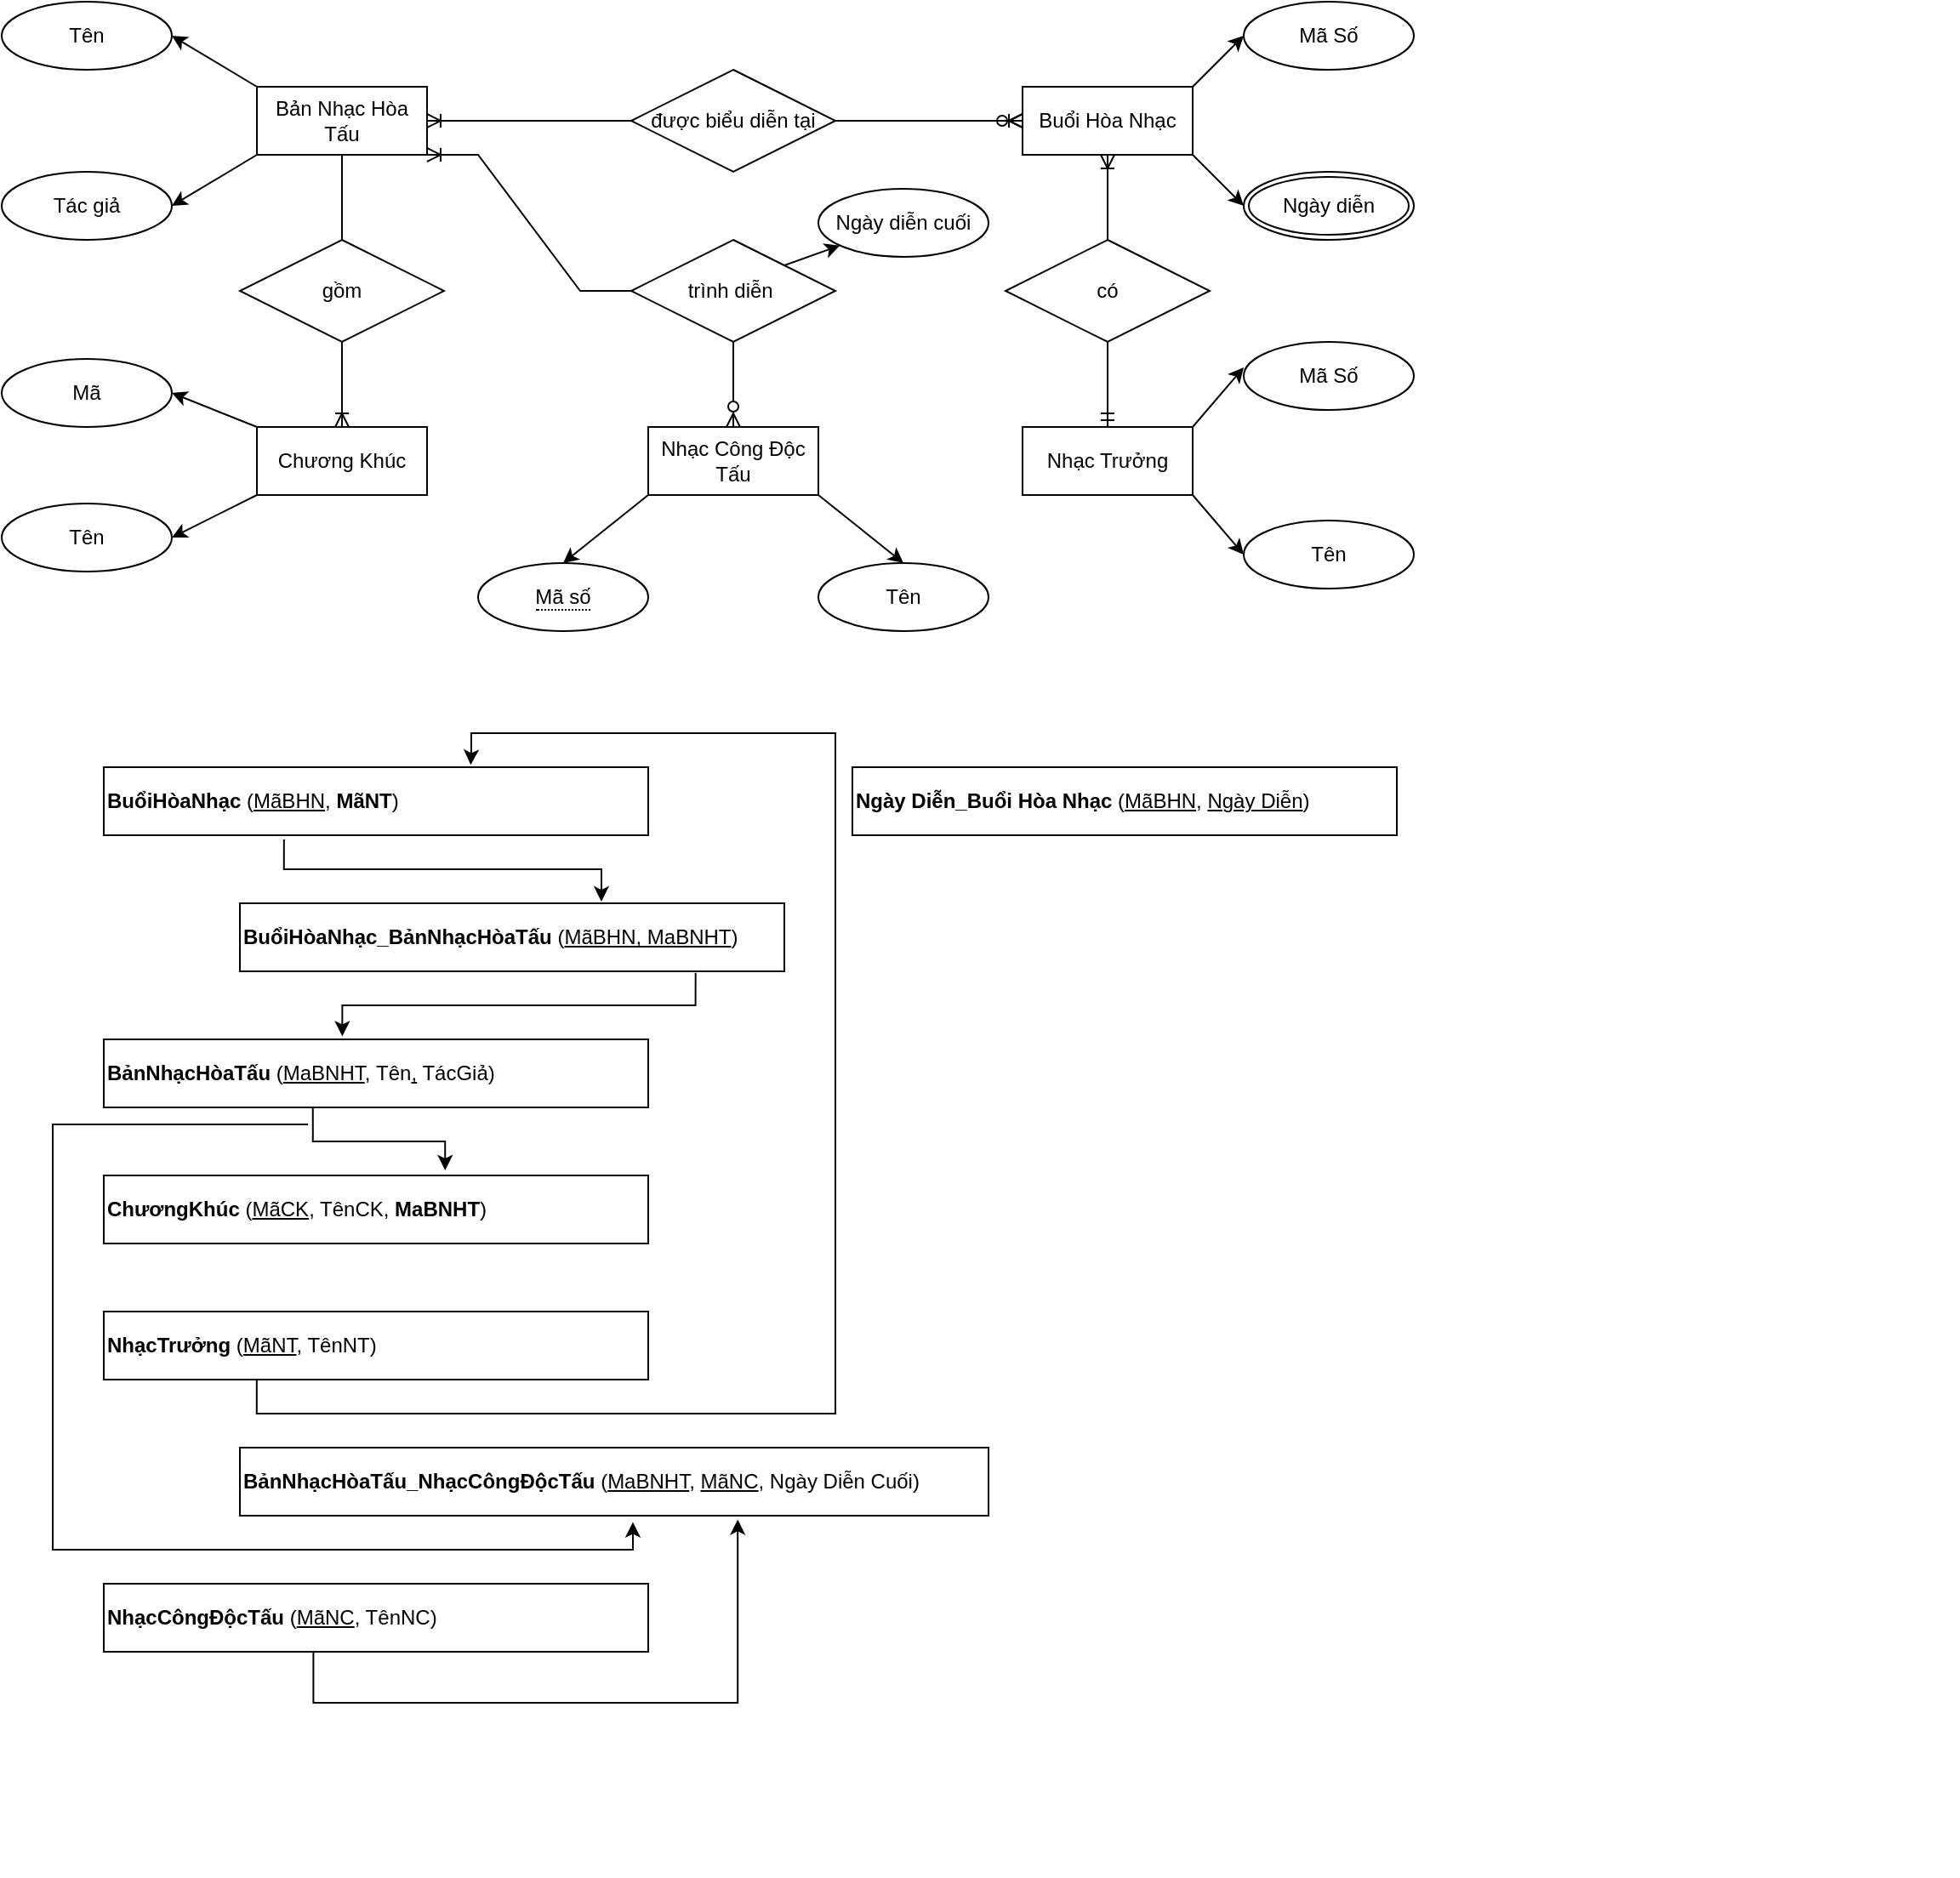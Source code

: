 <mxfile version="15.6.3" type="google"><diagram id="R2lEEEUBdFMjLlhIrx00" name="Page-1"><mxGraphModel dx="215" dy="476" grid="1" gridSize="10" guides="1" tooltips="1" connect="1" arrows="1" fold="1" page="1" pageScale="1" pageWidth="850" pageHeight="1100" math="0" shadow="0" extFonts="Permanent Marker^https://fonts.googleapis.com/css?family=Permanent+Marker"><root><mxCell id="0"/><mxCell id="1" parent="0"/><mxCell id="kGrui2-U8g24RA2AuYWm-1" value="Bản Nhạc Hòa Tấu" style="whiteSpace=wrap;html=1;align=center;" parent="1" vertex="1"><mxGeometry x="1010" y="80" width="100" height="40" as="geometry"/></mxCell><mxCell id="kGrui2-U8g24RA2AuYWm-12" value="" style="edgeStyle=orthogonalEdgeStyle;rounded=0;orthogonalLoop=1;jettySize=auto;html=1;startArrow=ERoneToMany;startFill=0;endArrow=none;endFill=0;" parent="1" source="kGrui2-U8g24RA2AuYWm-2" target="kGrui2-U8g24RA2AuYWm-9" edge="1"><mxGeometry relative="1" as="geometry"/></mxCell><mxCell id="kGrui2-U8g24RA2AuYWm-2" value="Buổi Hòa Nhạc" style="whiteSpace=wrap;html=1;align=center;" parent="1" vertex="1"><mxGeometry x="1460" y="80" width="100" height="40" as="geometry"/></mxCell><mxCell id="kGrui2-U8g24RA2AuYWm-3" value="Chương Khúc" style="whiteSpace=wrap;html=1;align=center;" parent="1" vertex="1"><mxGeometry x="1010" y="280" width="100" height="40" as="geometry"/></mxCell><mxCell id="kGrui2-U8g24RA2AuYWm-4" value="Nhạc Trưởng" style="whiteSpace=wrap;html=1;align=center;" parent="1" vertex="1"><mxGeometry x="1460" y="280" width="100" height="40" as="geometry"/></mxCell><mxCell id="kGrui2-U8g24RA2AuYWm-7" value="Nhạc Công Độc Tấu" style="whiteSpace=wrap;html=1;align=center;" parent="1" vertex="1"><mxGeometry x="1240" y="280" width="100" height="40" as="geometry"/></mxCell><mxCell id="kGrui2-U8g24RA2AuYWm-9" value="được biểu diễn tại" style="shape=rhombus;perimeter=rhombusPerimeter;whiteSpace=wrap;html=1;align=center;" parent="1" vertex="1"><mxGeometry x="1230" y="70" width="120" height="60" as="geometry"/></mxCell><mxCell id="kGrui2-U8g24RA2AuYWm-10" value="" style="edgeStyle=entityRelationEdgeStyle;fontSize=12;html=1;endArrow=ERzeroToMany;rounded=0;entryX=0;entryY=0.5;entryDx=0;entryDy=0;exitX=1;exitY=0.5;exitDx=0;exitDy=0;endFill=0;" parent="1" source="kGrui2-U8g24RA2AuYWm-9" target="kGrui2-U8g24RA2AuYWm-2" edge="1"><mxGeometry width="100" height="100" relative="1" as="geometry"><mxPoint x="1240" y="230" as="sourcePoint"/><mxPoint x="1340" y="130" as="targetPoint"/></mxGeometry></mxCell><mxCell id="kGrui2-U8g24RA2AuYWm-11" value="" style="edgeStyle=entityRelationEdgeStyle;fontSize=12;html=1;endArrow=none;rounded=0;exitX=1;exitY=0.5;exitDx=0;exitDy=0;startArrow=ERoneToMany;startFill=0;endFill=0;" parent="1" source="kGrui2-U8g24RA2AuYWm-1" edge="1"><mxGeometry width="100" height="100" relative="1" as="geometry"><mxPoint x="1120" y="99.76" as="sourcePoint"/><mxPoint x="1230" y="100" as="targetPoint"/></mxGeometry></mxCell><mxCell id="BkYZ4ThuzIH0q0RzIcfo-1" value="Mã Số" style="ellipse;whiteSpace=wrap;html=1;align=center;" parent="1" vertex="1"><mxGeometry x="1590" y="30" width="100" height="40" as="geometry"/></mxCell><mxCell id="BkYZ4ThuzIH0q0RzIcfo-2" value="" style="endArrow=classic;html=1;rounded=0;entryX=0;entryY=0.5;entryDx=0;entryDy=0;exitX=1;exitY=0;exitDx=0;exitDy=0;endFill=1;" parent="1" source="kGrui2-U8g24RA2AuYWm-2" target="BkYZ4ThuzIH0q0RzIcfo-1" edge="1"><mxGeometry relative="1" as="geometry"><mxPoint x="1390" y="140" as="sourcePoint"/><mxPoint x="1550" y="140" as="targetPoint"/></mxGeometry></mxCell><mxCell id="BkYZ4ThuzIH0q0RzIcfo-5" value="" style="endArrow=classic;html=1;rounded=0;entryX=0;entryY=0.5;entryDx=0;entryDy=0;exitX=1;exitY=1;exitDx=0;exitDy=0;endFill=1;" parent="1" source="kGrui2-U8g24RA2AuYWm-2" target="BkYZ4ThuzIH0q0RzIcfo-6" edge="1"><mxGeometry relative="1" as="geometry"><mxPoint x="1570" y="90" as="sourcePoint"/><mxPoint x="1590.0" y="160" as="targetPoint"/></mxGeometry></mxCell><mxCell id="BkYZ4ThuzIH0q0RzIcfo-6" value="Ngày diễn" style="ellipse;shape=doubleEllipse;margin=3;whiteSpace=wrap;html=1;align=center;" parent="1" vertex="1"><mxGeometry x="1590" y="130" width="100" height="40" as="geometry"/></mxCell><mxCell id="BkYZ4ThuzIH0q0RzIcfo-7" value="Tên" style="ellipse;whiteSpace=wrap;html=1;align=center;" parent="1" vertex="1"><mxGeometry x="860" y="30" width="100" height="40" as="geometry"/></mxCell><mxCell id="BkYZ4ThuzIH0q0RzIcfo-8" value="" style="endArrow=none;html=1;rounded=0;exitX=1;exitY=0.5;exitDx=0;exitDy=0;entryX=0;entryY=0;entryDx=0;entryDy=0;startArrow=classic;startFill=1;" parent="1" source="BkYZ4ThuzIH0q0RzIcfo-7" target="kGrui2-U8g24RA2AuYWm-1" edge="1"><mxGeometry relative="1" as="geometry"><mxPoint x="980" y="130" as="sourcePoint"/><mxPoint x="1140" y="130" as="targetPoint"/></mxGeometry></mxCell><mxCell id="BkYZ4ThuzIH0q0RzIcfo-9" value="Tác giả" style="ellipse;whiteSpace=wrap;html=1;align=center;" parent="1" vertex="1"><mxGeometry x="860" y="130" width="100" height="40" as="geometry"/></mxCell><mxCell id="BkYZ4ThuzIH0q0RzIcfo-10" value="" style="endArrow=none;html=1;rounded=0;exitX=1;exitY=0.5;exitDx=0;exitDy=0;entryX=0;entryY=1;entryDx=0;entryDy=0;startArrow=classic;startFill=1;" parent="1" source="BkYZ4ThuzIH0q0RzIcfo-9" target="kGrui2-U8g24RA2AuYWm-1" edge="1"><mxGeometry relative="1" as="geometry"><mxPoint x="970" y="60" as="sourcePoint"/><mxPoint x="1020" y="90" as="targetPoint"/></mxGeometry></mxCell><mxCell id="BkYZ4ThuzIH0q0RzIcfo-11" value="gồm" style="shape=rhombus;perimeter=rhombusPerimeter;whiteSpace=wrap;html=1;align=center;" parent="1" vertex="1"><mxGeometry x="1000" y="170" width="120" height="60" as="geometry"/></mxCell><mxCell id="BkYZ4ThuzIH0q0RzIcfo-12" value="" style="endArrow=none;html=1;rounded=0;exitX=0.5;exitY=1;exitDx=0;exitDy=0;" parent="1" source="kGrui2-U8g24RA2AuYWm-1" target="BkYZ4ThuzIH0q0RzIcfo-11" edge="1"><mxGeometry relative="1" as="geometry"><mxPoint x="1060" y="200" as="sourcePoint"/><mxPoint x="1220" y="200" as="targetPoint"/></mxGeometry></mxCell><mxCell id="BkYZ4ThuzIH0q0RzIcfo-13" value="" style="endArrow=ERoneToMany;html=1;rounded=0;exitX=0.5;exitY=1;exitDx=0;exitDy=0;entryX=0.5;entryY=0;entryDx=0;entryDy=0;endFill=0;" parent="1" source="BkYZ4ThuzIH0q0RzIcfo-11" target="kGrui2-U8g24RA2AuYWm-3" edge="1"><mxGeometry relative="1" as="geometry"><mxPoint x="1070" y="130" as="sourcePoint"/><mxPoint x="1070" y="180" as="targetPoint"/></mxGeometry></mxCell><mxCell id="BkYZ4ThuzIH0q0RzIcfo-14" value="Mã" style="ellipse;whiteSpace=wrap;html=1;align=center;" parent="1" vertex="1"><mxGeometry x="860" y="240" width="100" height="40" as="geometry"/></mxCell><mxCell id="BkYZ4ThuzIH0q0RzIcfo-15" value="Tên" style="ellipse;whiteSpace=wrap;html=1;align=center;" parent="1" vertex="1"><mxGeometry x="860" y="325" width="100" height="40" as="geometry"/></mxCell><mxCell id="BkYZ4ThuzIH0q0RzIcfo-16" value="" style="endArrow=none;html=1;rounded=0;exitX=1;exitY=0.5;exitDx=0;exitDy=0;entryX=0;entryY=0;entryDx=0;entryDy=0;startArrow=classic;startFill=1;" parent="1" source="BkYZ4ThuzIH0q0RzIcfo-14" target="kGrui2-U8g24RA2AuYWm-3" edge="1"><mxGeometry relative="1" as="geometry"><mxPoint x="970" y="160" as="sourcePoint"/><mxPoint x="1020" y="130" as="targetPoint"/></mxGeometry></mxCell><mxCell id="BkYZ4ThuzIH0q0RzIcfo-17" value="" style="endArrow=none;html=1;rounded=0;exitX=1;exitY=0.5;exitDx=0;exitDy=0;startArrow=classic;startFill=1;" parent="1" source="BkYZ4ThuzIH0q0RzIcfo-15" edge="1"><mxGeometry relative="1" as="geometry"><mxPoint x="970" y="270" as="sourcePoint"/><mxPoint x="1010" y="320" as="targetPoint"/></mxGeometry></mxCell><mxCell id="BkYZ4ThuzIH0q0RzIcfo-18" value="có" style="shape=rhombus;perimeter=rhombusPerimeter;whiteSpace=wrap;html=1;align=center;" parent="1" vertex="1"><mxGeometry x="1450" y="170" width="120" height="60" as="geometry"/></mxCell><mxCell id="BkYZ4ThuzIH0q0RzIcfo-19" value="" style="endArrow=none;html=1;rounded=0;exitX=0.5;exitY=1;exitDx=0;exitDy=0;entryX=0.5;entryY=0;entryDx=0;entryDy=0;startArrow=ERoneToMany;startFill=0;" parent="1" source="kGrui2-U8g24RA2AuYWm-2" target="BkYZ4ThuzIH0q0RzIcfo-18" edge="1"><mxGeometry relative="1" as="geometry"><mxPoint x="1070" y="130" as="sourcePoint"/><mxPoint x="1070" y="180" as="targetPoint"/></mxGeometry></mxCell><mxCell id="BkYZ4ThuzIH0q0RzIcfo-20" value="" style="endArrow=ERmandOne;html=1;rounded=0;exitX=0.5;exitY=1;exitDx=0;exitDy=0;entryX=0.5;entryY=0;entryDx=0;entryDy=0;endFill=0;" parent="1" source="BkYZ4ThuzIH0q0RzIcfo-18" target="kGrui2-U8g24RA2AuYWm-4" edge="1"><mxGeometry relative="1" as="geometry"><mxPoint x="1480" y="230" as="sourcePoint"/><mxPoint x="1480" y="280" as="targetPoint"/></mxGeometry></mxCell><mxCell id="BkYZ4ThuzIH0q0RzIcfo-21" value="Mã Số" style="ellipse;whiteSpace=wrap;html=1;align=center;" parent="1" vertex="1"><mxGeometry x="1590" y="230" width="100" height="40" as="geometry"/></mxCell><mxCell id="BkYZ4ThuzIH0q0RzIcfo-22" value="Tên" style="ellipse;whiteSpace=wrap;html=1;align=center;" parent="1" vertex="1"><mxGeometry x="1590" y="335" width="100" height="40" as="geometry"/></mxCell><mxCell id="BkYZ4ThuzIH0q0RzIcfo-23" value="" style="endArrow=classic;html=1;rounded=0;entryX=0;entryY=0.5;entryDx=0;entryDy=0;exitX=1;exitY=0;exitDx=0;exitDy=0;endFill=1;" parent="1" source="kGrui2-U8g24RA2AuYWm-4" edge="1"><mxGeometry relative="1" as="geometry"><mxPoint x="1570" y="141" as="sourcePoint"/><mxPoint x="1590" y="245" as="targetPoint"/></mxGeometry></mxCell><mxCell id="BkYZ4ThuzIH0q0RzIcfo-24" value="" style="endArrow=classic;html=1;rounded=0;entryX=0;entryY=0.5;entryDx=0;entryDy=0;exitX=1;exitY=1;exitDx=0;exitDy=0;endFill=1;" parent="1" source="kGrui2-U8g24RA2AuYWm-4" target="BkYZ4ThuzIH0q0RzIcfo-22" edge="1"><mxGeometry relative="1" as="geometry"><mxPoint x="1570" y="290" as="sourcePoint"/><mxPoint x="1600" y="245" as="targetPoint"/></mxGeometry></mxCell><mxCell id="BkYZ4ThuzIH0q0RzIcfo-25" value="&lt;span style=&quot;border-bottom: 1px dotted&quot;&gt;Mã số&lt;/span&gt;" style="ellipse;whiteSpace=wrap;html=1;align=center;" parent="1" vertex="1"><mxGeometry x="1140" y="360" width="100" height="40" as="geometry"/></mxCell><mxCell id="BkYZ4ThuzIH0q0RzIcfo-26" value="" style="endArrow=none;html=1;rounded=0;exitX=0.5;exitY=0;exitDx=0;exitDy=0;startArrow=classic;startFill=1;entryX=0;entryY=1;entryDx=0;entryDy=0;" parent="1" source="BkYZ4ThuzIH0q0RzIcfo-25" target="kGrui2-U8g24RA2AuYWm-7" edge="1"><mxGeometry relative="1" as="geometry"><mxPoint x="970" y="355" as="sourcePoint"/><mxPoint x="1020" y="330" as="targetPoint"/></mxGeometry></mxCell><mxCell id="BkYZ4ThuzIH0q0RzIcfo-27" value="Tên" style="ellipse;whiteSpace=wrap;html=1;align=center;" parent="1" vertex="1"><mxGeometry x="1340" y="360" width="100" height="40" as="geometry"/></mxCell><mxCell id="BkYZ4ThuzIH0q0RzIcfo-28" value="" style="endArrow=none;html=1;rounded=0;exitX=0.5;exitY=0;exitDx=0;exitDy=0;startArrow=classic;startFill=1;entryX=1;entryY=1;entryDx=0;entryDy=0;" parent="1" source="BkYZ4ThuzIH0q0RzIcfo-27" target="kGrui2-U8g24RA2AuYWm-7" edge="1"><mxGeometry relative="1" as="geometry"><mxPoint x="1200" y="370.0" as="sourcePoint"/><mxPoint x="1250" y="330" as="targetPoint"/></mxGeometry></mxCell><mxCell id="BkYZ4ThuzIH0q0RzIcfo-29" value="trình diễn&amp;nbsp;" style="shape=rhombus;perimeter=rhombusPerimeter;whiteSpace=wrap;html=1;align=center;" parent="1" vertex="1"><mxGeometry x="1230" y="170" width="120" height="60" as="geometry"/></mxCell><mxCell id="BkYZ4ThuzIH0q0RzIcfo-30" value="" style="edgeStyle=entityRelationEdgeStyle;fontSize=12;html=1;endArrow=none;rounded=0;exitX=1;exitY=1;exitDx=0;exitDy=0;startArrow=ERoneToMany;startFill=0;endFill=0;entryX=0;entryY=0.5;entryDx=0;entryDy=0;" parent="1" source="kGrui2-U8g24RA2AuYWm-1" target="BkYZ4ThuzIH0q0RzIcfo-29" edge="1"><mxGeometry width="100" height="100" relative="1" as="geometry"><mxPoint x="1120" y="110" as="sourcePoint"/><mxPoint x="1240" y="110" as="targetPoint"/></mxGeometry></mxCell><mxCell id="BkYZ4ThuzIH0q0RzIcfo-32" value="" style="endArrow=ERzeroToMany;html=1;rounded=0;exitX=0.5;exitY=1;exitDx=0;exitDy=0;entryX=0.5;entryY=0;entryDx=0;entryDy=0;endFill=0;" parent="1" source="BkYZ4ThuzIH0q0RzIcfo-29" target="kGrui2-U8g24RA2AuYWm-7" edge="1"><mxGeometry relative="1" as="geometry"><mxPoint x="1520" y="240" as="sourcePoint"/><mxPoint x="1520" y="290" as="targetPoint"/></mxGeometry></mxCell><mxCell id="BkYZ4ThuzIH0q0RzIcfo-33" value="Ngày diễn cuối" style="ellipse;whiteSpace=wrap;html=1;align=center;" parent="1" vertex="1"><mxGeometry x="1340" y="140" width="100" height="40" as="geometry"/></mxCell><mxCell id="BkYZ4ThuzIH0q0RzIcfo-34" value="" style="endArrow=classic;html=1;rounded=0;exitX=1;exitY=0;exitDx=0;exitDy=0;endFill=1;" parent="1" source="BkYZ4ThuzIH0q0RzIcfo-29" target="BkYZ4ThuzIH0q0RzIcfo-33" edge="1"><mxGeometry relative="1" as="geometry"><mxPoint x="1570" y="290" as="sourcePoint"/><mxPoint x="1600" y="255" as="targetPoint"/></mxGeometry></mxCell><mxCell id="RpSHnnHomB1Pn5rCyON--3" style="edgeStyle=orthogonalEdgeStyle;rounded=0;orthogonalLoop=1;jettySize=auto;html=1;entryX=0.664;entryY=-0.024;entryDx=0;entryDy=0;entryPerimeter=0;exitX=0.331;exitY=1.062;exitDx=0;exitDy=0;exitPerimeter=0;" edge="1" parent="1" source="HHOmYDU8aUFUc_07Kbb9-5" target="RpSHnnHomB1Pn5rCyON--1"><mxGeometry relative="1" as="geometry"/></mxCell><mxCell id="HHOmYDU8aUFUc_07Kbb9-5" value="&lt;b&gt;BuổiHòaNhạc&amp;nbsp;&lt;/b&gt;(&lt;u&gt;MãBHN&lt;/u&gt;,&amp;nbsp;&lt;b&gt;MãNT&lt;/b&gt;)" style="rounded=0;whiteSpace=wrap;html=1;movable=1;resizable=1;rotatable=1;deletable=1;editable=1;connectable=1;align=left;" parent="1" vertex="1"><mxGeometry x="920" y="480" width="320" height="40" as="geometry"/></mxCell><mxCell id="RpSHnnHomB1Pn5rCyON--5" style="edgeStyle=orthogonalEdgeStyle;rounded=0;orthogonalLoop=1;jettySize=auto;html=1;entryX=0.627;entryY=-0.076;entryDx=0;entryDy=0;entryPerimeter=0;exitX=0.384;exitY=0.999;exitDx=0;exitDy=0;exitPerimeter=0;" edge="1" parent="1" source="HHOmYDU8aUFUc_07Kbb9-6" target="HHOmYDU8aUFUc_07Kbb9-7"><mxGeometry relative="1" as="geometry"/></mxCell><mxCell id="RpSHnnHomB1Pn5rCyON--9" style="edgeStyle=orthogonalEdgeStyle;rounded=0;orthogonalLoop=1;jettySize=auto;html=1;entryX=0.525;entryY=1.095;entryDx=0;entryDy=0;entryPerimeter=0;" edge="1" parent="1" target="RpSHnnHomB1Pn5rCyON--2"><mxGeometry relative="1" as="geometry"><mxPoint x="970" y="940" as="targetPoint"/><mxPoint x="1040" y="690" as="sourcePoint"/><Array as="points"><mxPoint x="890" y="690"/><mxPoint x="890" y="940"/><mxPoint x="1231" y="940"/></Array></mxGeometry></mxCell><mxCell id="HHOmYDU8aUFUc_07Kbb9-6" value="&lt;b&gt;BảnNhạcHòaTấu&amp;nbsp;&lt;/b&gt;(&lt;u&gt;MaBNHT&lt;/u&gt;,&amp;nbsp;Tên&lt;u&gt;,&lt;/u&gt; TácGiả)" style="rounded=0;whiteSpace=wrap;html=1;align=left;" parent="1" vertex="1"><mxGeometry x="920" y="640" width="320" height="40" as="geometry"/></mxCell><mxCell id="HHOmYDU8aUFUc_07Kbb9-7" value="&lt;b&gt;ChươngKhúc&amp;nbsp;&lt;/b&gt;(&lt;u&gt;MãCK&lt;/u&gt;, TênCK, &lt;b&gt;MaBNHT&lt;/b&gt;)" style="rounded=0;whiteSpace=wrap;html=1;align=left;" parent="1" vertex="1"><mxGeometry x="920" y="720" width="320" height="40" as="geometry"/></mxCell><mxCell id="RpSHnnHomB1Pn5rCyON--7" style="edgeStyle=orthogonalEdgeStyle;rounded=0;orthogonalLoop=1;jettySize=auto;html=1;entryX=0.674;entryY=-0.034;entryDx=0;entryDy=0;entryPerimeter=0;exitX=0.281;exitY=0.992;exitDx=0;exitDy=0;exitPerimeter=0;" edge="1" parent="1" source="HHOmYDU8aUFUc_07Kbb9-8" target="HHOmYDU8aUFUc_07Kbb9-5"><mxGeometry relative="1" as="geometry"><mxPoint x="1040" y="850" as="sourcePoint"/><Array as="points"><mxPoint x="1010" y="860"/><mxPoint x="1350" y="860"/><mxPoint x="1350" y="460"/><mxPoint x="1136" y="460"/><mxPoint x="1136" y="470"/><mxPoint x="1136" y="470"/></Array></mxGeometry></mxCell><mxCell id="HHOmYDU8aUFUc_07Kbb9-8" value="&lt;b&gt;NhạcTrưởng&amp;nbsp;&lt;/b&gt;(&lt;u&gt;MãNT&lt;/u&gt;, TênNT)" style="rounded=0;whiteSpace=wrap;html=1;align=left;" parent="1" vertex="1"><mxGeometry x="920" y="800" width="320" height="40" as="geometry"/></mxCell><mxCell id="RpSHnnHomB1Pn5rCyON--8" style="edgeStyle=orthogonalEdgeStyle;rounded=0;orthogonalLoop=1;jettySize=auto;html=1;entryX=0.665;entryY=1.055;entryDx=0;entryDy=0;entryPerimeter=0;exitX=0.385;exitY=0.995;exitDx=0;exitDy=0;exitPerimeter=0;" edge="1" parent="1" source="HHOmYDU8aUFUc_07Kbb9-9" target="RpSHnnHomB1Pn5rCyON--2"><mxGeometry relative="1" as="geometry"><Array as="points"><mxPoint x="1043" y="1030"/><mxPoint x="1293" y="1030"/></Array></mxGeometry></mxCell><mxCell id="HHOmYDU8aUFUc_07Kbb9-9" value="&lt;b&gt;NhạcCôngĐộcTấu&amp;nbsp;&lt;/b&gt;(&lt;u&gt;MãNC&lt;/u&gt;, TênNC)" style="rounded=0;whiteSpace=wrap;html=1;align=left;" parent="1" vertex="1"><mxGeometry x="920" y="960" width="320" height="40" as="geometry"/></mxCell><mxCell id="RpSHnnHomB1Pn5rCyON--4" style="edgeStyle=orthogonalEdgeStyle;rounded=0;orthogonalLoop=1;jettySize=auto;html=1;entryX=0.438;entryY=-0.045;entryDx=0;entryDy=0;entryPerimeter=0;exitX=0.837;exitY=1.021;exitDx=0;exitDy=0;exitPerimeter=0;" edge="1" parent="1" source="RpSHnnHomB1Pn5rCyON--1" target="HHOmYDU8aUFUc_07Kbb9-6"><mxGeometry relative="1" as="geometry"/></mxCell><mxCell id="RpSHnnHomB1Pn5rCyON--1" value="&lt;b&gt;BuổiHòaNhạc_&lt;/b&gt;&lt;b&gt;BảnNhạcHòaTấu&lt;/b&gt;&lt;b&gt;&amp;nbsp;&lt;/b&gt;(&lt;u&gt;MãBHN,&amp;nbsp;&lt;/u&gt;&lt;u&gt;MaBNHT&lt;/u&gt;)" style="rounded=0;whiteSpace=wrap;html=1;movable=1;resizable=1;rotatable=1;deletable=1;editable=1;connectable=1;align=left;" vertex="1" parent="1"><mxGeometry x="1000" y="560" width="320" height="40" as="geometry"/></mxCell><mxCell id="RpSHnnHomB1Pn5rCyON--2" value="&lt;b&gt;BảnNhạcHòaTấu&lt;/b&gt;&lt;b&gt;_NhạcCôngĐộcTấu&lt;/b&gt;&lt;b&gt;&amp;nbsp;&lt;/b&gt;(&lt;u&gt;MaBNHT&lt;/u&gt;,&amp;nbsp;&lt;u&gt;MãNC&lt;/u&gt;, Ngày Diễn Cuối)" style="rounded=0;whiteSpace=wrap;html=1;align=left;" vertex="1" parent="1"><mxGeometry x="1000" y="880" width="440" height="40" as="geometry"/></mxCell><mxCell id="RpSHnnHomB1Pn5rCyON--10" value="" style="shape=image;verticalLabelPosition=bottom;labelBackgroundColor=#ffffff;verticalAlign=top;aspect=fixed;imageAspect=0;image=https://f46-zpg.zdn.vn/2215362013875792690/536888d296c75e9907d6.jpg;" vertex="1" parent="1"><mxGeometry x="1490" y="760" width="520" height="372" as="geometry"/></mxCell><mxCell id="RpSHnnHomB1Pn5rCyON--11" value="&lt;b&gt;Ngày Diễn_Buổi Hòa Nhạc&amp;nbsp;&lt;/b&gt;(&lt;u&gt;MãBHN&lt;/u&gt;,&amp;nbsp;&lt;u&gt;Ngày Diễn&lt;/u&gt;)" style="rounded=0;whiteSpace=wrap;html=1;movable=1;resizable=1;rotatable=1;deletable=1;editable=1;connectable=1;align=left;" vertex="1" parent="1"><mxGeometry x="1360" y="480" width="320" height="40" as="geometry"/></mxCell></root></mxGraphModel></diagram></mxfile>